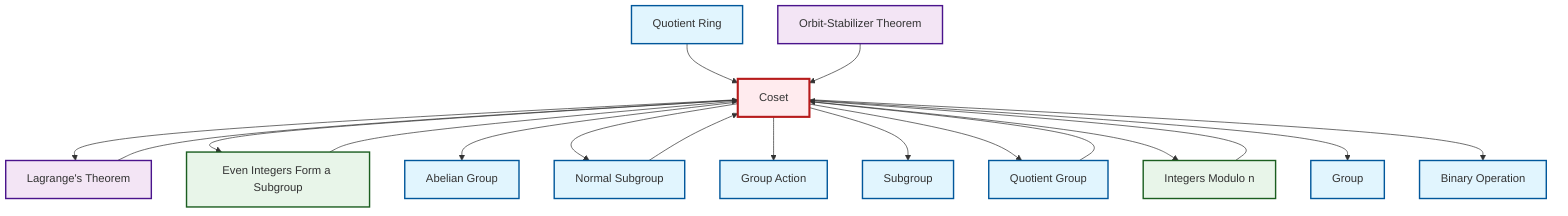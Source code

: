 graph TD
    classDef definition fill:#e1f5fe,stroke:#01579b,stroke-width:2px
    classDef theorem fill:#f3e5f5,stroke:#4a148c,stroke-width:2px
    classDef axiom fill:#fff3e0,stroke:#e65100,stroke-width:2px
    classDef example fill:#e8f5e9,stroke:#1b5e20,stroke-width:2px
    classDef current fill:#ffebee,stroke:#b71c1c,stroke-width:3px
    def-subgroup["Subgroup"]:::definition
    def-group["Group"]:::definition
    def-coset["Coset"]:::definition
    ex-quotient-integers-mod-n["Integers Modulo n"]:::example
    def-binary-operation["Binary Operation"]:::definition
    def-quotient-group["Quotient Group"]:::definition
    def-group-action["Group Action"]:::definition
    def-normal-subgroup["Normal Subgroup"]:::definition
    ex-even-integers-subgroup["Even Integers Form a Subgroup"]:::example
    def-abelian-group["Abelian Group"]:::definition
    def-quotient-ring["Quotient Ring"]:::definition
    thm-lagrange["Lagrange's Theorem"]:::theorem
    thm-orbit-stabilizer["Orbit-Stabilizer Theorem"]:::theorem
    def-coset --> thm-lagrange
    def-coset --> ex-even-integers-subgroup
    ex-quotient-integers-mod-n --> def-coset
    def-quotient-ring --> def-coset
    def-coset --> def-abelian-group
    def-coset --> def-normal-subgroup
    def-coset --> def-group-action
    def-quotient-group --> def-coset
    def-normal-subgroup --> def-coset
    thm-orbit-stabilizer --> def-coset
    def-coset --> def-subgroup
    thm-lagrange --> def-coset
    ex-even-integers-subgroup --> def-coset
    def-coset --> def-quotient-group
    def-coset --> ex-quotient-integers-mod-n
    def-coset --> def-group
    def-coset --> def-binary-operation
    class def-coset current